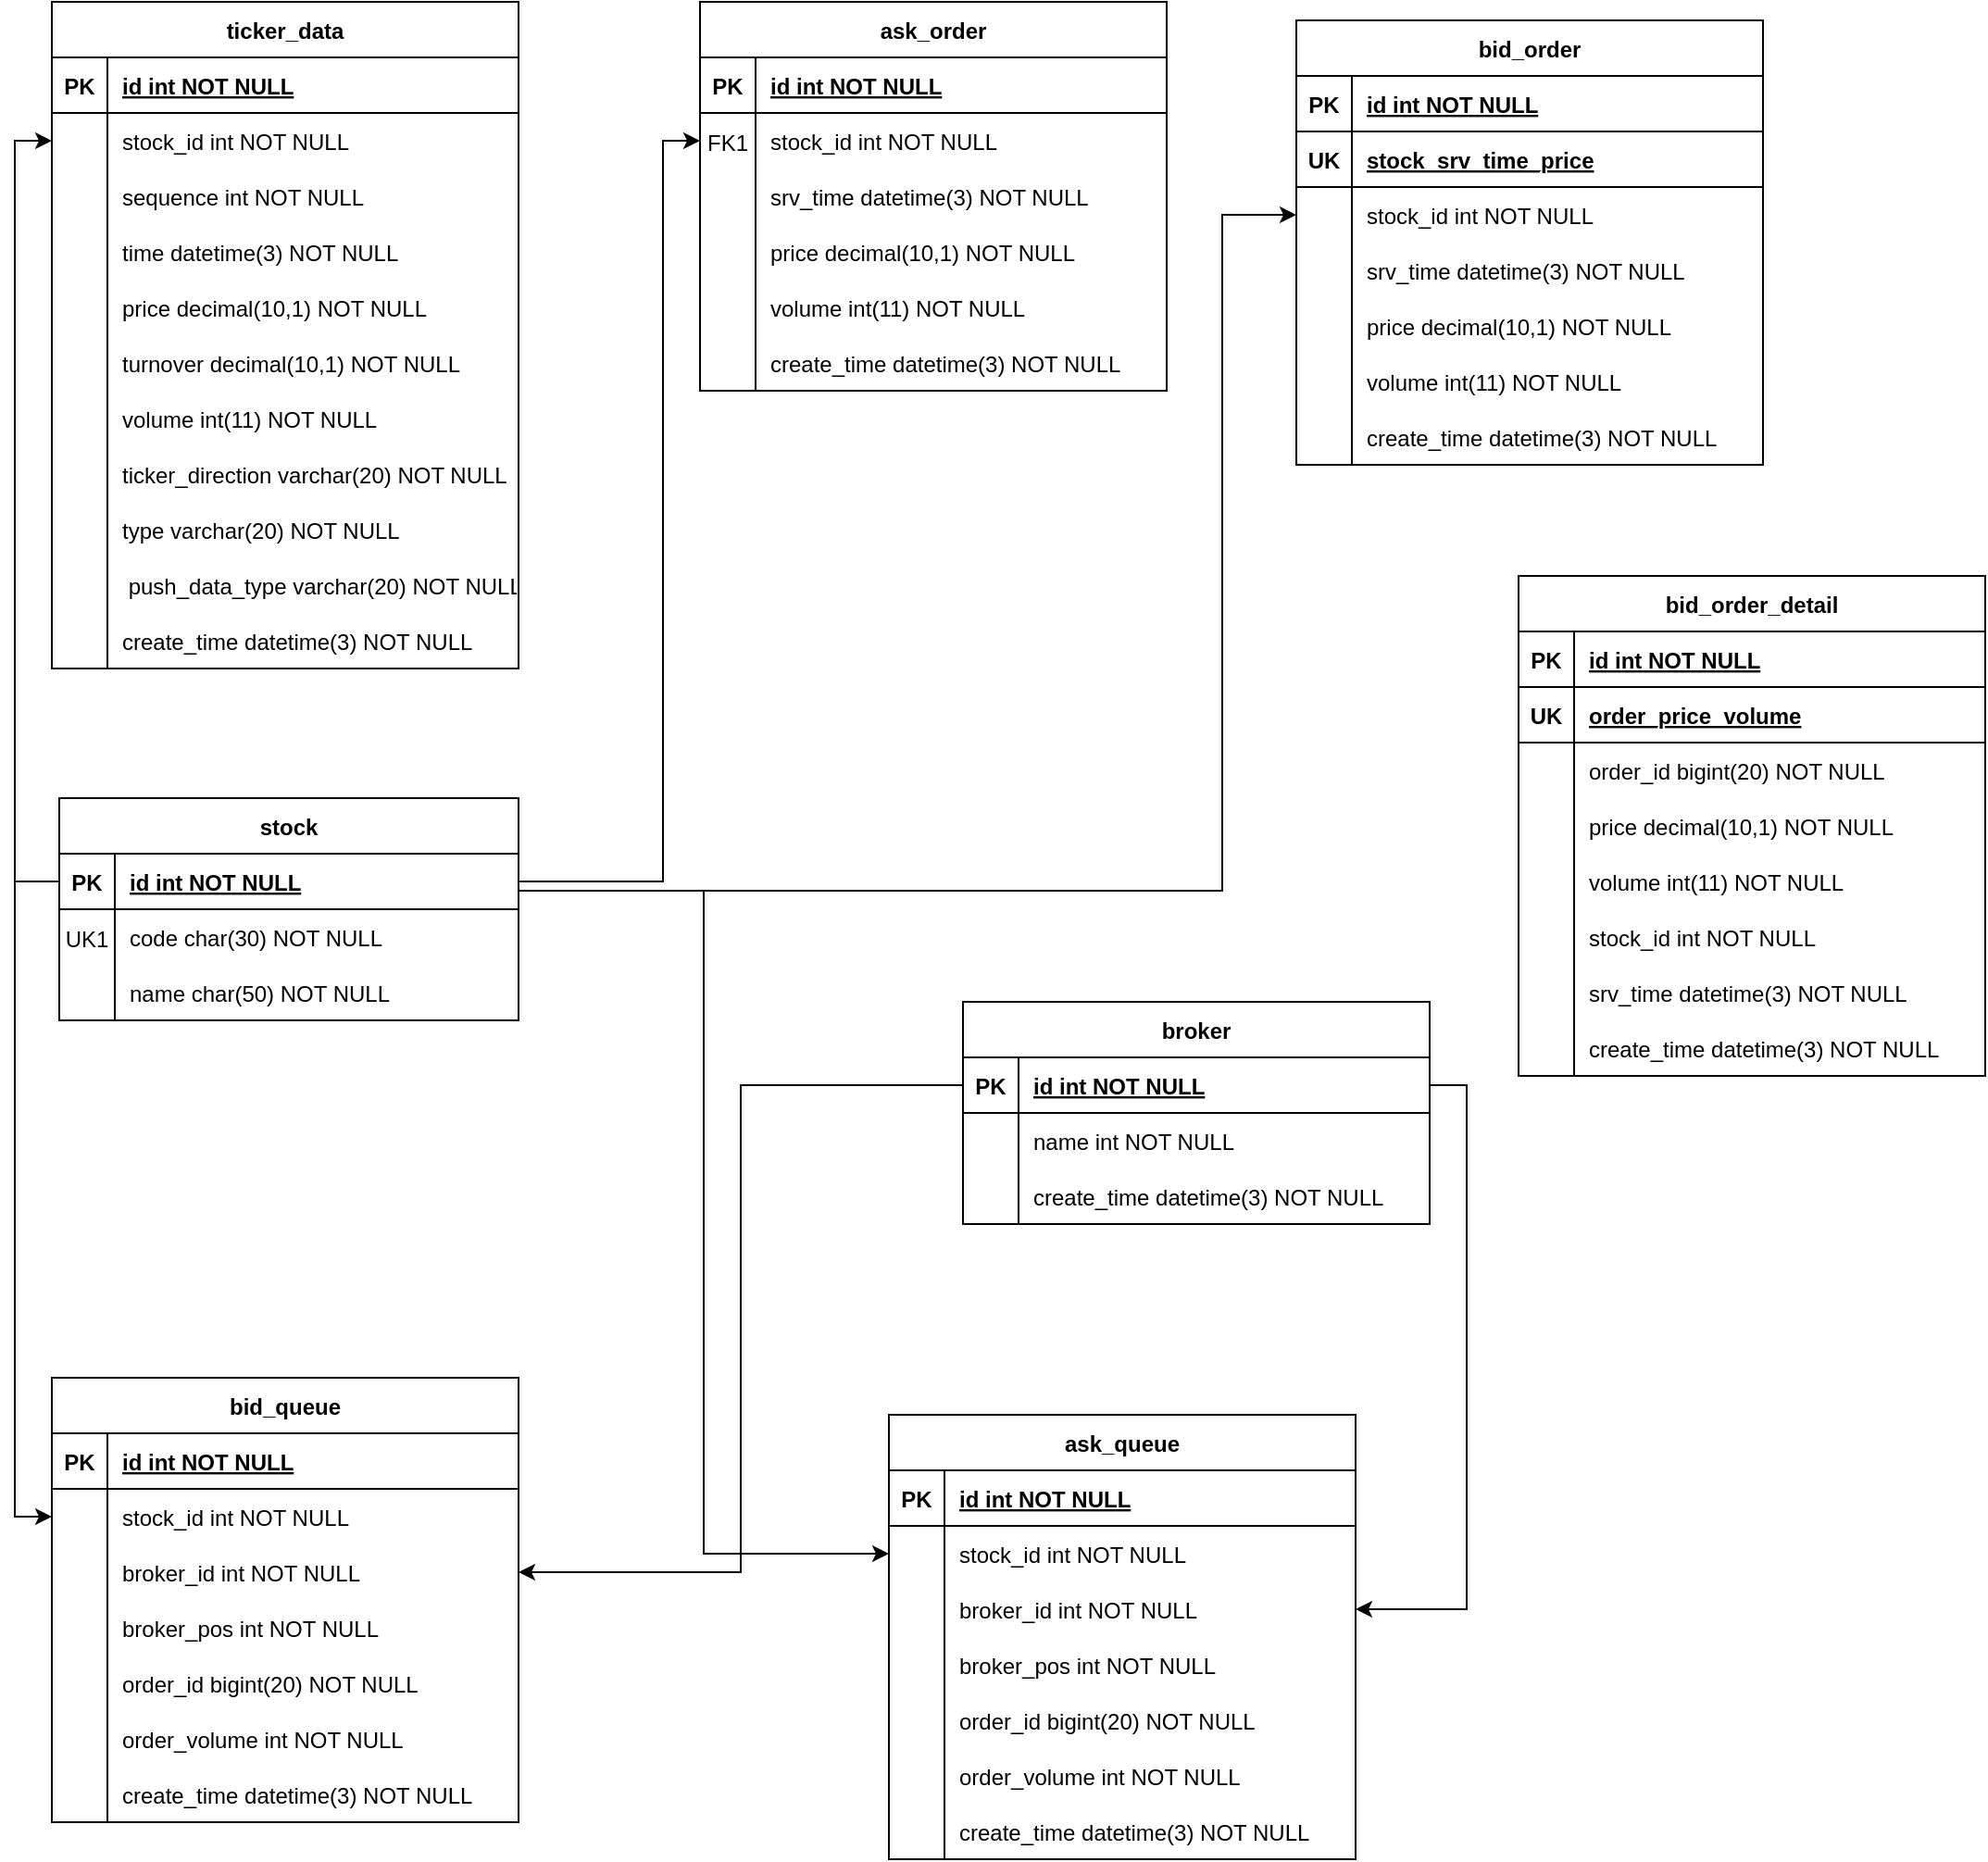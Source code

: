 <mxfile version="20.2.7" type="github">
  <diagram id="R2lEEEUBdFMjLlhIrx00" name="Page-1">
    <mxGraphModel dx="1113" dy="564" grid="1" gridSize="10" guides="1" tooltips="1" connect="1" arrows="1" fold="1" page="1" pageScale="1" pageWidth="1200" pageHeight="1920" math="0" shadow="0" extFonts="Permanent Marker^https://fonts.googleapis.com/css?family=Permanent+Marker">
      <root>
        <mxCell id="0" />
        <mxCell id="1" parent="0" />
        <mxCell id="vPbFiJ_FMfd-app0Vi9e-17" value="ask_order" style="shape=table;startSize=30;container=1;collapsible=1;childLayout=tableLayout;fixedRows=1;rowLines=0;fontStyle=1;align=center;resizeLast=1;" parent="1" vertex="1">
          <mxGeometry x="498" y="30" width="252" height="210" as="geometry" />
        </mxCell>
        <mxCell id="vPbFiJ_FMfd-app0Vi9e-18" value="" style="shape=partialRectangle;collapsible=0;dropTarget=0;pointerEvents=0;fillColor=none;points=[[0,0.5],[1,0.5]];portConstraint=eastwest;top=0;left=0;right=0;bottom=1;" parent="vPbFiJ_FMfd-app0Vi9e-17" vertex="1">
          <mxGeometry y="30" width="252" height="30" as="geometry" />
        </mxCell>
        <mxCell id="vPbFiJ_FMfd-app0Vi9e-19" value="PK" style="shape=partialRectangle;overflow=hidden;connectable=0;fillColor=none;top=0;left=0;bottom=0;right=0;fontStyle=1;" parent="vPbFiJ_FMfd-app0Vi9e-18" vertex="1">
          <mxGeometry width="30" height="30" as="geometry">
            <mxRectangle width="30" height="30" as="alternateBounds" />
          </mxGeometry>
        </mxCell>
        <mxCell id="vPbFiJ_FMfd-app0Vi9e-20" value="id int NOT NULL " style="shape=partialRectangle;overflow=hidden;connectable=0;fillColor=none;top=0;left=0;bottom=0;right=0;align=left;spacingLeft=6;fontStyle=5;" parent="vPbFiJ_FMfd-app0Vi9e-18" vertex="1">
          <mxGeometry x="30" width="222" height="30" as="geometry">
            <mxRectangle width="222" height="30" as="alternateBounds" />
          </mxGeometry>
        </mxCell>
        <mxCell id="vPbFiJ_FMfd-app0Vi9e-21" value="" style="shape=partialRectangle;collapsible=0;dropTarget=0;pointerEvents=0;fillColor=none;points=[[0,0.5],[1,0.5]];portConstraint=eastwest;top=0;left=0;right=0;bottom=0;" parent="vPbFiJ_FMfd-app0Vi9e-17" vertex="1">
          <mxGeometry y="60" width="252" height="30" as="geometry" />
        </mxCell>
        <mxCell id="vPbFiJ_FMfd-app0Vi9e-22" value="" style="shape=partialRectangle;overflow=hidden;connectable=0;fillColor=none;top=0;left=0;bottom=0;right=0;" parent="vPbFiJ_FMfd-app0Vi9e-21" vertex="1">
          <mxGeometry width="30" height="30" as="geometry">
            <mxRectangle width="30" height="30" as="alternateBounds" />
          </mxGeometry>
        </mxCell>
        <mxCell id="vPbFiJ_FMfd-app0Vi9e-23" value="stock_id int NOT NULL" style="shape=partialRectangle;overflow=hidden;connectable=0;fillColor=none;top=0;left=0;bottom=0;right=0;align=left;spacingLeft=6;" parent="vPbFiJ_FMfd-app0Vi9e-21" vertex="1">
          <mxGeometry x="30" width="222" height="30" as="geometry">
            <mxRectangle width="222" height="30" as="alternateBounds" />
          </mxGeometry>
        </mxCell>
        <mxCell id="vPbFiJ_FMfd-app0Vi9e-76" value="" style="shape=partialRectangle;collapsible=0;dropTarget=0;pointerEvents=0;fillColor=none;points=[[0,0.5],[1,0.5]];portConstraint=eastwest;top=0;left=0;right=0;bottom=0;" parent="vPbFiJ_FMfd-app0Vi9e-17" vertex="1">
          <mxGeometry y="90" width="252" height="30" as="geometry" />
        </mxCell>
        <mxCell id="vPbFiJ_FMfd-app0Vi9e-77" value="" style="shape=partialRectangle;overflow=hidden;connectable=0;fillColor=none;top=0;left=0;bottom=0;right=0;" parent="vPbFiJ_FMfd-app0Vi9e-76" vertex="1">
          <mxGeometry width="30" height="30" as="geometry">
            <mxRectangle width="30" height="30" as="alternateBounds" />
          </mxGeometry>
        </mxCell>
        <mxCell id="vPbFiJ_FMfd-app0Vi9e-78" value="srv_time datetime(3) NOT NULL" style="shape=partialRectangle;overflow=hidden;connectable=0;fillColor=none;top=0;left=0;bottom=0;right=0;align=left;spacingLeft=6;" parent="vPbFiJ_FMfd-app0Vi9e-76" vertex="1">
          <mxGeometry x="30" width="222" height="30" as="geometry">
            <mxRectangle width="222" height="30" as="alternateBounds" />
          </mxGeometry>
        </mxCell>
        <mxCell id="vPbFiJ_FMfd-app0Vi9e-79" value="" style="shape=partialRectangle;collapsible=0;dropTarget=0;pointerEvents=0;fillColor=none;points=[[0,0.5],[1,0.5]];portConstraint=eastwest;top=0;left=0;right=0;bottom=0;" parent="vPbFiJ_FMfd-app0Vi9e-17" vertex="1">
          <mxGeometry y="120" width="252" height="30" as="geometry" />
        </mxCell>
        <mxCell id="vPbFiJ_FMfd-app0Vi9e-80" value="" style="shape=partialRectangle;overflow=hidden;connectable=0;fillColor=none;top=0;left=0;bottom=0;right=0;" parent="vPbFiJ_FMfd-app0Vi9e-79" vertex="1">
          <mxGeometry width="30" height="30" as="geometry">
            <mxRectangle width="30" height="30" as="alternateBounds" />
          </mxGeometry>
        </mxCell>
        <mxCell id="vPbFiJ_FMfd-app0Vi9e-81" value="price decimal(10,1) NOT NULL" style="shape=partialRectangle;overflow=hidden;connectable=0;fillColor=none;top=0;left=0;bottom=0;right=0;align=left;spacingLeft=6;" parent="vPbFiJ_FMfd-app0Vi9e-79" vertex="1">
          <mxGeometry x="30" width="222" height="30" as="geometry">
            <mxRectangle width="222" height="30" as="alternateBounds" />
          </mxGeometry>
        </mxCell>
        <mxCell id="vPbFiJ_FMfd-app0Vi9e-82" value="" style="shape=partialRectangle;collapsible=0;dropTarget=0;pointerEvents=0;fillColor=none;points=[[0,0.5],[1,0.5]];portConstraint=eastwest;top=0;left=0;right=0;bottom=0;" parent="vPbFiJ_FMfd-app0Vi9e-17" vertex="1">
          <mxGeometry y="150" width="252" height="30" as="geometry" />
        </mxCell>
        <mxCell id="vPbFiJ_FMfd-app0Vi9e-83" value="" style="shape=partialRectangle;overflow=hidden;connectable=0;fillColor=none;top=0;left=0;bottom=0;right=0;" parent="vPbFiJ_FMfd-app0Vi9e-82" vertex="1">
          <mxGeometry width="30" height="30" as="geometry">
            <mxRectangle width="30" height="30" as="alternateBounds" />
          </mxGeometry>
        </mxCell>
        <mxCell id="vPbFiJ_FMfd-app0Vi9e-84" value="volume int(11) NOT NULL" style="shape=partialRectangle;overflow=hidden;connectable=0;fillColor=none;top=0;left=0;bottom=0;right=0;align=left;spacingLeft=6;" parent="vPbFiJ_FMfd-app0Vi9e-82" vertex="1">
          <mxGeometry x="30" width="222" height="30" as="geometry">
            <mxRectangle width="222" height="30" as="alternateBounds" />
          </mxGeometry>
        </mxCell>
        <mxCell id="vPbFiJ_FMfd-app0Vi9e-85" value="" style="shape=partialRectangle;collapsible=0;dropTarget=0;pointerEvents=0;fillColor=none;points=[[0,0.5],[1,0.5]];portConstraint=eastwest;top=0;left=0;right=0;bottom=0;" parent="vPbFiJ_FMfd-app0Vi9e-17" vertex="1">
          <mxGeometry y="180" width="252" height="30" as="geometry" />
        </mxCell>
        <mxCell id="vPbFiJ_FMfd-app0Vi9e-86" value="" style="shape=partialRectangle;overflow=hidden;connectable=0;fillColor=none;top=0;left=0;bottom=0;right=0;" parent="vPbFiJ_FMfd-app0Vi9e-85" vertex="1">
          <mxGeometry width="30" height="30" as="geometry">
            <mxRectangle width="30" height="30" as="alternateBounds" />
          </mxGeometry>
        </mxCell>
        <mxCell id="vPbFiJ_FMfd-app0Vi9e-87" value="create_time datetime(3) NOT NULL " style="shape=partialRectangle;overflow=hidden;connectable=0;fillColor=none;top=0;left=0;bottom=0;right=0;align=left;spacingLeft=6;" parent="vPbFiJ_FMfd-app0Vi9e-85" vertex="1">
          <mxGeometry x="30" width="222" height="30" as="geometry">
            <mxRectangle width="222" height="30" as="alternateBounds" />
          </mxGeometry>
        </mxCell>
        <mxCell id="vPbFiJ_FMfd-app0Vi9e-32" value="stock" style="shape=table;startSize=30;container=1;collapsible=1;childLayout=tableLayout;fixedRows=1;rowLines=0;fontStyle=1;align=center;resizeLast=1;" parent="1" vertex="1">
          <mxGeometry x="152" y="460" width="248" height="120" as="geometry" />
        </mxCell>
        <mxCell id="vPbFiJ_FMfd-app0Vi9e-33" value="" style="shape=partialRectangle;collapsible=0;dropTarget=0;pointerEvents=0;fillColor=none;points=[[0,0.5],[1,0.5]];portConstraint=eastwest;top=0;left=0;right=0;bottom=1;" parent="vPbFiJ_FMfd-app0Vi9e-32" vertex="1">
          <mxGeometry y="30" width="248" height="30" as="geometry" />
        </mxCell>
        <mxCell id="vPbFiJ_FMfd-app0Vi9e-34" value="PK" style="shape=partialRectangle;overflow=hidden;connectable=0;fillColor=none;top=0;left=0;bottom=0;right=0;fontStyle=1;" parent="vPbFiJ_FMfd-app0Vi9e-33" vertex="1">
          <mxGeometry width="30" height="30" as="geometry">
            <mxRectangle width="30" height="30" as="alternateBounds" />
          </mxGeometry>
        </mxCell>
        <mxCell id="vPbFiJ_FMfd-app0Vi9e-35" value="id int NOT NULL " style="shape=partialRectangle;overflow=hidden;connectable=0;fillColor=none;top=0;left=0;bottom=0;right=0;align=left;spacingLeft=6;fontStyle=5;" parent="vPbFiJ_FMfd-app0Vi9e-33" vertex="1">
          <mxGeometry x="30" width="218" height="30" as="geometry">
            <mxRectangle width="218" height="30" as="alternateBounds" />
          </mxGeometry>
        </mxCell>
        <mxCell id="vPbFiJ_FMfd-app0Vi9e-36" value="" style="shape=partialRectangle;collapsible=0;dropTarget=0;pointerEvents=0;fillColor=none;points=[[0,0.5],[1,0.5]];portConstraint=eastwest;top=0;left=0;right=0;bottom=0;" parent="vPbFiJ_FMfd-app0Vi9e-32" vertex="1">
          <mxGeometry y="60" width="248" height="30" as="geometry" />
        </mxCell>
        <mxCell id="vPbFiJ_FMfd-app0Vi9e-37" value="" style="shape=partialRectangle;overflow=hidden;connectable=0;fillColor=none;top=0;left=0;bottom=0;right=0;" parent="vPbFiJ_FMfd-app0Vi9e-36" vertex="1">
          <mxGeometry width="30" height="30" as="geometry">
            <mxRectangle width="30" height="30" as="alternateBounds" />
          </mxGeometry>
        </mxCell>
        <mxCell id="vPbFiJ_FMfd-app0Vi9e-38" value="code char(30) NOT NULL" style="shape=partialRectangle;overflow=hidden;connectable=0;fillColor=none;top=0;left=0;bottom=0;right=0;align=left;spacingLeft=6;" parent="vPbFiJ_FMfd-app0Vi9e-36" vertex="1">
          <mxGeometry x="30" width="218" height="30" as="geometry">
            <mxRectangle width="218" height="30" as="alternateBounds" />
          </mxGeometry>
        </mxCell>
        <mxCell id="vPbFiJ_FMfd-app0Vi9e-126" value="" style="shape=partialRectangle;collapsible=0;dropTarget=0;pointerEvents=0;fillColor=none;points=[[0,0.5],[1,0.5]];portConstraint=eastwest;top=0;left=0;right=0;bottom=0;" parent="vPbFiJ_FMfd-app0Vi9e-32" vertex="1">
          <mxGeometry y="90" width="248" height="30" as="geometry" />
        </mxCell>
        <mxCell id="vPbFiJ_FMfd-app0Vi9e-127" value="" style="shape=partialRectangle;overflow=hidden;connectable=0;fillColor=none;top=0;left=0;bottom=0;right=0;" parent="vPbFiJ_FMfd-app0Vi9e-126" vertex="1">
          <mxGeometry width="30" height="30" as="geometry">
            <mxRectangle width="30" height="30" as="alternateBounds" />
          </mxGeometry>
        </mxCell>
        <mxCell id="vPbFiJ_FMfd-app0Vi9e-128" value="name char(50) NOT NULL" style="shape=partialRectangle;overflow=hidden;connectable=0;fillColor=none;top=0;left=0;bottom=0;right=0;align=left;spacingLeft=6;" parent="vPbFiJ_FMfd-app0Vi9e-126" vertex="1">
          <mxGeometry x="30" width="218" height="30" as="geometry">
            <mxRectangle width="218" height="30" as="alternateBounds" />
          </mxGeometry>
        </mxCell>
        <mxCell id="vPbFiJ_FMfd-app0Vi9e-39" value="UK1" style="shape=partialRectangle;overflow=hidden;connectable=0;fillColor=none;top=0;left=0;bottom=0;right=0;" parent="1" vertex="1">
          <mxGeometry x="152" y="520.5" width="30" height="30" as="geometry" />
        </mxCell>
        <mxCell id="vPbFiJ_FMfd-app0Vi9e-44" value="FK1" style="shape=partialRectangle;overflow=hidden;connectable=0;fillColor=none;top=0;left=0;bottom=0;right=0;" parent="1" vertex="1">
          <mxGeometry x="498" y="90.5" width="30" height="30" as="geometry">
            <mxRectangle width="30" height="30" as="alternateBounds" />
          </mxGeometry>
        </mxCell>
        <mxCell id="vPbFiJ_FMfd-app0Vi9e-91" value="bid_order" style="shape=table;startSize=30;container=1;collapsible=1;childLayout=tableLayout;fixedRows=1;rowLines=0;fontStyle=1;align=center;resizeLast=1;" parent="1" vertex="1">
          <mxGeometry x="820" y="40" width="252" height="240" as="geometry" />
        </mxCell>
        <mxCell id="vPbFiJ_FMfd-app0Vi9e-92" value="" style="shape=partialRectangle;collapsible=0;dropTarget=0;pointerEvents=0;fillColor=none;points=[[0,0.5],[1,0.5]];portConstraint=eastwest;top=0;left=0;right=0;bottom=1;" parent="vPbFiJ_FMfd-app0Vi9e-91" vertex="1">
          <mxGeometry y="30" width="252" height="30" as="geometry" />
        </mxCell>
        <mxCell id="vPbFiJ_FMfd-app0Vi9e-93" value="PK" style="shape=partialRectangle;overflow=hidden;connectable=0;fillColor=none;top=0;left=0;bottom=0;right=0;fontStyle=1;" parent="vPbFiJ_FMfd-app0Vi9e-92" vertex="1">
          <mxGeometry width="30" height="30" as="geometry">
            <mxRectangle width="30" height="30" as="alternateBounds" />
          </mxGeometry>
        </mxCell>
        <mxCell id="vPbFiJ_FMfd-app0Vi9e-94" value="id int NOT NULL " style="shape=partialRectangle;overflow=hidden;connectable=0;fillColor=none;top=0;left=0;bottom=0;right=0;align=left;spacingLeft=6;fontStyle=5;" parent="vPbFiJ_FMfd-app0Vi9e-92" vertex="1">
          <mxGeometry x="30" width="222" height="30" as="geometry">
            <mxRectangle width="222" height="30" as="alternateBounds" />
          </mxGeometry>
        </mxCell>
        <mxCell id="vPbFiJ_FMfd-app0Vi9e-283" value="" style="shape=partialRectangle;collapsible=0;dropTarget=0;pointerEvents=0;fillColor=none;points=[[0,0.5],[1,0.5]];portConstraint=eastwest;top=0;left=0;right=0;bottom=1;" parent="vPbFiJ_FMfd-app0Vi9e-91" vertex="1">
          <mxGeometry y="60" width="252" height="30" as="geometry" />
        </mxCell>
        <mxCell id="vPbFiJ_FMfd-app0Vi9e-284" value="" style="shape=partialRectangle;overflow=hidden;connectable=0;fillColor=none;top=0;left=0;bottom=0;right=0;fontStyle=1;" parent="vPbFiJ_FMfd-app0Vi9e-283" vertex="1">
          <mxGeometry width="30" height="30" as="geometry">
            <mxRectangle width="30" height="30" as="alternateBounds" />
          </mxGeometry>
        </mxCell>
        <mxCell id="vPbFiJ_FMfd-app0Vi9e-285" value="stock_srv_time_price" style="shape=partialRectangle;overflow=hidden;connectable=0;fillColor=none;top=0;left=0;bottom=0;right=0;align=left;spacingLeft=6;fontStyle=5;" parent="vPbFiJ_FMfd-app0Vi9e-283" vertex="1">
          <mxGeometry x="30" width="222" height="30" as="geometry">
            <mxRectangle width="222" height="30" as="alternateBounds" />
          </mxGeometry>
        </mxCell>
        <mxCell id="vPbFiJ_FMfd-app0Vi9e-95" value="" style="shape=partialRectangle;collapsible=0;dropTarget=0;pointerEvents=0;fillColor=none;points=[[0,0.5],[1,0.5]];portConstraint=eastwest;top=0;left=0;right=0;bottom=0;" parent="vPbFiJ_FMfd-app0Vi9e-91" vertex="1">
          <mxGeometry y="90" width="252" height="30" as="geometry" />
        </mxCell>
        <mxCell id="vPbFiJ_FMfd-app0Vi9e-96" value="" style="shape=partialRectangle;overflow=hidden;connectable=0;fillColor=none;top=0;left=0;bottom=0;right=0;" parent="vPbFiJ_FMfd-app0Vi9e-95" vertex="1">
          <mxGeometry width="30" height="30" as="geometry">
            <mxRectangle width="30" height="30" as="alternateBounds" />
          </mxGeometry>
        </mxCell>
        <mxCell id="vPbFiJ_FMfd-app0Vi9e-97" value="stock_id int NOT NULL" style="shape=partialRectangle;overflow=hidden;connectable=0;fillColor=none;top=0;left=0;bottom=0;right=0;align=left;spacingLeft=6;" parent="vPbFiJ_FMfd-app0Vi9e-95" vertex="1">
          <mxGeometry x="30" width="222" height="30" as="geometry">
            <mxRectangle width="222" height="30" as="alternateBounds" />
          </mxGeometry>
        </mxCell>
        <mxCell id="vPbFiJ_FMfd-app0Vi9e-98" value="" style="shape=partialRectangle;collapsible=0;dropTarget=0;pointerEvents=0;fillColor=none;points=[[0,0.5],[1,0.5]];portConstraint=eastwest;top=0;left=0;right=0;bottom=0;" parent="vPbFiJ_FMfd-app0Vi9e-91" vertex="1">
          <mxGeometry y="120" width="252" height="30" as="geometry" />
        </mxCell>
        <mxCell id="vPbFiJ_FMfd-app0Vi9e-99" value="" style="shape=partialRectangle;overflow=hidden;connectable=0;fillColor=none;top=0;left=0;bottom=0;right=0;" parent="vPbFiJ_FMfd-app0Vi9e-98" vertex="1">
          <mxGeometry width="30" height="30" as="geometry">
            <mxRectangle width="30" height="30" as="alternateBounds" />
          </mxGeometry>
        </mxCell>
        <mxCell id="vPbFiJ_FMfd-app0Vi9e-100" value="srv_time datetime(3) NOT NULL" style="shape=partialRectangle;overflow=hidden;connectable=0;fillColor=none;top=0;left=0;bottom=0;right=0;align=left;spacingLeft=6;" parent="vPbFiJ_FMfd-app0Vi9e-98" vertex="1">
          <mxGeometry x="30" width="222" height="30" as="geometry">
            <mxRectangle width="222" height="30" as="alternateBounds" />
          </mxGeometry>
        </mxCell>
        <mxCell id="vPbFiJ_FMfd-app0Vi9e-101" value="" style="shape=partialRectangle;collapsible=0;dropTarget=0;pointerEvents=0;fillColor=none;points=[[0,0.5],[1,0.5]];portConstraint=eastwest;top=0;left=0;right=0;bottom=0;" parent="vPbFiJ_FMfd-app0Vi9e-91" vertex="1">
          <mxGeometry y="150" width="252" height="30" as="geometry" />
        </mxCell>
        <mxCell id="vPbFiJ_FMfd-app0Vi9e-102" value="" style="shape=partialRectangle;overflow=hidden;connectable=0;fillColor=none;top=0;left=0;bottom=0;right=0;" parent="vPbFiJ_FMfd-app0Vi9e-101" vertex="1">
          <mxGeometry width="30" height="30" as="geometry">
            <mxRectangle width="30" height="30" as="alternateBounds" />
          </mxGeometry>
        </mxCell>
        <mxCell id="vPbFiJ_FMfd-app0Vi9e-103" value="price decimal(10,1) NOT NULL" style="shape=partialRectangle;overflow=hidden;connectable=0;fillColor=none;top=0;left=0;bottom=0;right=0;align=left;spacingLeft=6;" parent="vPbFiJ_FMfd-app0Vi9e-101" vertex="1">
          <mxGeometry x="30" width="222" height="30" as="geometry">
            <mxRectangle width="222" height="30" as="alternateBounds" />
          </mxGeometry>
        </mxCell>
        <mxCell id="vPbFiJ_FMfd-app0Vi9e-104" value="" style="shape=partialRectangle;collapsible=0;dropTarget=0;pointerEvents=0;fillColor=none;points=[[0,0.5],[1,0.5]];portConstraint=eastwest;top=0;left=0;right=0;bottom=0;" parent="vPbFiJ_FMfd-app0Vi9e-91" vertex="1">
          <mxGeometry y="180" width="252" height="30" as="geometry" />
        </mxCell>
        <mxCell id="vPbFiJ_FMfd-app0Vi9e-105" value="" style="shape=partialRectangle;overflow=hidden;connectable=0;fillColor=none;top=0;left=0;bottom=0;right=0;" parent="vPbFiJ_FMfd-app0Vi9e-104" vertex="1">
          <mxGeometry width="30" height="30" as="geometry">
            <mxRectangle width="30" height="30" as="alternateBounds" />
          </mxGeometry>
        </mxCell>
        <mxCell id="vPbFiJ_FMfd-app0Vi9e-106" value="volume int(11) NOT NULL" style="shape=partialRectangle;overflow=hidden;connectable=0;fillColor=none;top=0;left=0;bottom=0;right=0;align=left;spacingLeft=6;" parent="vPbFiJ_FMfd-app0Vi9e-104" vertex="1">
          <mxGeometry x="30" width="222" height="30" as="geometry">
            <mxRectangle width="222" height="30" as="alternateBounds" />
          </mxGeometry>
        </mxCell>
        <mxCell id="vPbFiJ_FMfd-app0Vi9e-107" value="" style="shape=partialRectangle;collapsible=0;dropTarget=0;pointerEvents=0;fillColor=none;points=[[0,0.5],[1,0.5]];portConstraint=eastwest;top=0;left=0;right=0;bottom=0;" parent="vPbFiJ_FMfd-app0Vi9e-91" vertex="1">
          <mxGeometry y="210" width="252" height="30" as="geometry" />
        </mxCell>
        <mxCell id="vPbFiJ_FMfd-app0Vi9e-108" value="" style="shape=partialRectangle;overflow=hidden;connectable=0;fillColor=none;top=0;left=0;bottom=0;right=0;" parent="vPbFiJ_FMfd-app0Vi9e-107" vertex="1">
          <mxGeometry width="30" height="30" as="geometry">
            <mxRectangle width="30" height="30" as="alternateBounds" />
          </mxGeometry>
        </mxCell>
        <mxCell id="vPbFiJ_FMfd-app0Vi9e-109" value="create_time datetime(3) NOT NULL " style="shape=partialRectangle;overflow=hidden;connectable=0;fillColor=none;top=0;left=0;bottom=0;right=0;align=left;spacingLeft=6;" parent="vPbFiJ_FMfd-app0Vi9e-107" vertex="1">
          <mxGeometry x="30" width="222" height="30" as="geometry">
            <mxRectangle width="222" height="30" as="alternateBounds" />
          </mxGeometry>
        </mxCell>
        <mxCell id="vPbFiJ_FMfd-app0Vi9e-129" value="ticker_data" style="shape=table;startSize=30;container=1;collapsible=1;childLayout=tableLayout;fixedRows=1;rowLines=0;fontStyle=1;align=center;resizeLast=1;" parent="1" vertex="1">
          <mxGeometry x="148" y="30" width="252" height="360" as="geometry" />
        </mxCell>
        <mxCell id="vPbFiJ_FMfd-app0Vi9e-130" value="" style="shape=partialRectangle;collapsible=0;dropTarget=0;pointerEvents=0;fillColor=none;points=[[0,0.5],[1,0.5]];portConstraint=eastwest;top=0;left=0;right=0;bottom=1;" parent="vPbFiJ_FMfd-app0Vi9e-129" vertex="1">
          <mxGeometry y="30" width="252" height="30" as="geometry" />
        </mxCell>
        <mxCell id="vPbFiJ_FMfd-app0Vi9e-131" value="PK" style="shape=partialRectangle;overflow=hidden;connectable=0;fillColor=none;top=0;left=0;bottom=0;right=0;fontStyle=1;" parent="vPbFiJ_FMfd-app0Vi9e-130" vertex="1">
          <mxGeometry width="30" height="30" as="geometry">
            <mxRectangle width="30" height="30" as="alternateBounds" />
          </mxGeometry>
        </mxCell>
        <mxCell id="vPbFiJ_FMfd-app0Vi9e-132" value="id int NOT NULL " style="shape=partialRectangle;overflow=hidden;connectable=0;fillColor=none;top=0;left=0;bottom=0;right=0;align=left;spacingLeft=6;fontStyle=5;" parent="vPbFiJ_FMfd-app0Vi9e-130" vertex="1">
          <mxGeometry x="30" width="222" height="30" as="geometry">
            <mxRectangle width="222" height="30" as="alternateBounds" />
          </mxGeometry>
        </mxCell>
        <mxCell id="vPbFiJ_FMfd-app0Vi9e-133" value="" style="shape=partialRectangle;collapsible=0;dropTarget=0;pointerEvents=0;fillColor=none;points=[[0,0.5],[1,0.5]];portConstraint=eastwest;top=0;left=0;right=0;bottom=0;" parent="vPbFiJ_FMfd-app0Vi9e-129" vertex="1">
          <mxGeometry y="60" width="252" height="30" as="geometry" />
        </mxCell>
        <mxCell id="vPbFiJ_FMfd-app0Vi9e-134" value="" style="shape=partialRectangle;overflow=hidden;connectable=0;fillColor=none;top=0;left=0;bottom=0;right=0;" parent="vPbFiJ_FMfd-app0Vi9e-133" vertex="1">
          <mxGeometry width="30" height="30" as="geometry">
            <mxRectangle width="30" height="30" as="alternateBounds" />
          </mxGeometry>
        </mxCell>
        <mxCell id="vPbFiJ_FMfd-app0Vi9e-135" value="stock_id int NOT NULL" style="shape=partialRectangle;overflow=hidden;connectable=0;fillColor=none;top=0;left=0;bottom=0;right=0;align=left;spacingLeft=6;" parent="vPbFiJ_FMfd-app0Vi9e-133" vertex="1">
          <mxGeometry x="30" width="222" height="30" as="geometry">
            <mxRectangle width="222" height="30" as="alternateBounds" />
          </mxGeometry>
        </mxCell>
        <mxCell id="vPbFiJ_FMfd-app0Vi9e-136" value="" style="shape=partialRectangle;collapsible=0;dropTarget=0;pointerEvents=0;fillColor=none;points=[[0,0.5],[1,0.5]];portConstraint=eastwest;top=0;left=0;right=0;bottom=0;" parent="vPbFiJ_FMfd-app0Vi9e-129" vertex="1">
          <mxGeometry y="90" width="252" height="30" as="geometry" />
        </mxCell>
        <mxCell id="vPbFiJ_FMfd-app0Vi9e-137" value="" style="shape=partialRectangle;overflow=hidden;connectable=0;fillColor=none;top=0;left=0;bottom=0;right=0;" parent="vPbFiJ_FMfd-app0Vi9e-136" vertex="1">
          <mxGeometry width="30" height="30" as="geometry">
            <mxRectangle width="30" height="30" as="alternateBounds" />
          </mxGeometry>
        </mxCell>
        <mxCell id="vPbFiJ_FMfd-app0Vi9e-138" value="sequence int NOT NULL" style="shape=partialRectangle;overflow=hidden;connectable=0;fillColor=none;top=0;left=0;bottom=0;right=0;align=left;spacingLeft=6;" parent="vPbFiJ_FMfd-app0Vi9e-136" vertex="1">
          <mxGeometry x="30" width="222" height="30" as="geometry">
            <mxRectangle width="222" height="30" as="alternateBounds" />
          </mxGeometry>
        </mxCell>
        <mxCell id="vPbFiJ_FMfd-app0Vi9e-153" value="" style="shape=partialRectangle;collapsible=0;dropTarget=0;pointerEvents=0;fillColor=none;points=[[0,0.5],[1,0.5]];portConstraint=eastwest;top=0;left=0;right=0;bottom=0;" parent="vPbFiJ_FMfd-app0Vi9e-129" vertex="1">
          <mxGeometry y="120" width="252" height="30" as="geometry" />
        </mxCell>
        <mxCell id="vPbFiJ_FMfd-app0Vi9e-154" value="" style="shape=partialRectangle;overflow=hidden;connectable=0;fillColor=none;top=0;left=0;bottom=0;right=0;" parent="vPbFiJ_FMfd-app0Vi9e-153" vertex="1">
          <mxGeometry width="30" height="30" as="geometry">
            <mxRectangle width="30" height="30" as="alternateBounds" />
          </mxGeometry>
        </mxCell>
        <mxCell id="vPbFiJ_FMfd-app0Vi9e-155" value="time datetime(3) NOT NULL " style="shape=partialRectangle;overflow=hidden;connectable=0;fillColor=none;top=0;left=0;bottom=0;right=0;align=left;spacingLeft=6;" parent="vPbFiJ_FMfd-app0Vi9e-153" vertex="1">
          <mxGeometry x="30" width="222" height="30" as="geometry">
            <mxRectangle width="222" height="30" as="alternateBounds" />
          </mxGeometry>
        </mxCell>
        <mxCell id="vPbFiJ_FMfd-app0Vi9e-139" value="" style="shape=partialRectangle;collapsible=0;dropTarget=0;pointerEvents=0;fillColor=none;points=[[0,0.5],[1,0.5]];portConstraint=eastwest;top=0;left=0;right=0;bottom=0;" parent="vPbFiJ_FMfd-app0Vi9e-129" vertex="1">
          <mxGeometry y="150" width="252" height="30" as="geometry" />
        </mxCell>
        <mxCell id="vPbFiJ_FMfd-app0Vi9e-140" value="" style="shape=partialRectangle;overflow=hidden;connectable=0;fillColor=none;top=0;left=0;bottom=0;right=0;" parent="vPbFiJ_FMfd-app0Vi9e-139" vertex="1">
          <mxGeometry width="30" height="30" as="geometry">
            <mxRectangle width="30" height="30" as="alternateBounds" />
          </mxGeometry>
        </mxCell>
        <mxCell id="vPbFiJ_FMfd-app0Vi9e-141" value="price decimal(10,1) NOT NULL" style="shape=partialRectangle;overflow=hidden;connectable=0;fillColor=none;top=0;left=0;bottom=0;right=0;align=left;spacingLeft=6;" parent="vPbFiJ_FMfd-app0Vi9e-139" vertex="1">
          <mxGeometry x="30" width="222" height="30" as="geometry">
            <mxRectangle width="222" height="30" as="alternateBounds" />
          </mxGeometry>
        </mxCell>
        <mxCell id="vPbFiJ_FMfd-app0Vi9e-156" value="" style="shape=partialRectangle;collapsible=0;dropTarget=0;pointerEvents=0;fillColor=none;points=[[0,0.5],[1,0.5]];portConstraint=eastwest;top=0;left=0;right=0;bottom=0;" parent="vPbFiJ_FMfd-app0Vi9e-129" vertex="1">
          <mxGeometry y="180" width="252" height="30" as="geometry" />
        </mxCell>
        <mxCell id="vPbFiJ_FMfd-app0Vi9e-157" value="" style="shape=partialRectangle;overflow=hidden;connectable=0;fillColor=none;top=0;left=0;bottom=0;right=0;" parent="vPbFiJ_FMfd-app0Vi9e-156" vertex="1">
          <mxGeometry width="30" height="30" as="geometry">
            <mxRectangle width="30" height="30" as="alternateBounds" />
          </mxGeometry>
        </mxCell>
        <mxCell id="vPbFiJ_FMfd-app0Vi9e-158" value="turnover decimal(10,1) NOT NULL" style="shape=partialRectangle;overflow=hidden;connectable=0;fillColor=none;top=0;left=0;bottom=0;right=0;align=left;spacingLeft=6;" parent="vPbFiJ_FMfd-app0Vi9e-156" vertex="1">
          <mxGeometry x="30" width="222" height="30" as="geometry">
            <mxRectangle width="222" height="30" as="alternateBounds" />
          </mxGeometry>
        </mxCell>
        <mxCell id="vPbFiJ_FMfd-app0Vi9e-142" value="" style="shape=partialRectangle;collapsible=0;dropTarget=0;pointerEvents=0;fillColor=none;points=[[0,0.5],[1,0.5]];portConstraint=eastwest;top=0;left=0;right=0;bottom=0;" parent="vPbFiJ_FMfd-app0Vi9e-129" vertex="1">
          <mxGeometry y="210" width="252" height="30" as="geometry" />
        </mxCell>
        <mxCell id="vPbFiJ_FMfd-app0Vi9e-143" value="" style="shape=partialRectangle;overflow=hidden;connectable=0;fillColor=none;top=0;left=0;bottom=0;right=0;" parent="vPbFiJ_FMfd-app0Vi9e-142" vertex="1">
          <mxGeometry width="30" height="30" as="geometry">
            <mxRectangle width="30" height="30" as="alternateBounds" />
          </mxGeometry>
        </mxCell>
        <mxCell id="vPbFiJ_FMfd-app0Vi9e-144" value="volume int(11) NOT NULL" style="shape=partialRectangle;overflow=hidden;connectable=0;fillColor=none;top=0;left=0;bottom=0;right=0;align=left;spacingLeft=6;" parent="vPbFiJ_FMfd-app0Vi9e-142" vertex="1">
          <mxGeometry x="30" width="222" height="30" as="geometry">
            <mxRectangle width="222" height="30" as="alternateBounds" />
          </mxGeometry>
        </mxCell>
        <mxCell id="vPbFiJ_FMfd-app0Vi9e-159" value="" style="shape=partialRectangle;collapsible=0;dropTarget=0;pointerEvents=0;fillColor=none;points=[[0,0.5],[1,0.5]];portConstraint=eastwest;top=0;left=0;right=0;bottom=0;" parent="vPbFiJ_FMfd-app0Vi9e-129" vertex="1">
          <mxGeometry y="240" width="252" height="30" as="geometry" />
        </mxCell>
        <mxCell id="vPbFiJ_FMfd-app0Vi9e-160" value="" style="shape=partialRectangle;overflow=hidden;connectable=0;fillColor=none;top=0;left=0;bottom=0;right=0;" parent="vPbFiJ_FMfd-app0Vi9e-159" vertex="1">
          <mxGeometry width="30" height="30" as="geometry">
            <mxRectangle width="30" height="30" as="alternateBounds" />
          </mxGeometry>
        </mxCell>
        <mxCell id="vPbFiJ_FMfd-app0Vi9e-161" value="ticker_direction varchar(20) NOT NULL" style="shape=partialRectangle;overflow=hidden;connectable=0;fillColor=none;top=0;left=0;bottom=0;right=0;align=left;spacingLeft=6;" parent="vPbFiJ_FMfd-app0Vi9e-159" vertex="1">
          <mxGeometry x="30" width="222" height="30" as="geometry">
            <mxRectangle width="222" height="30" as="alternateBounds" />
          </mxGeometry>
        </mxCell>
        <mxCell id="vPbFiJ_FMfd-app0Vi9e-162" value="" style="shape=partialRectangle;collapsible=0;dropTarget=0;pointerEvents=0;fillColor=none;points=[[0,0.5],[1,0.5]];portConstraint=eastwest;top=0;left=0;right=0;bottom=0;" parent="vPbFiJ_FMfd-app0Vi9e-129" vertex="1">
          <mxGeometry y="270" width="252" height="30" as="geometry" />
        </mxCell>
        <mxCell id="vPbFiJ_FMfd-app0Vi9e-163" value="" style="shape=partialRectangle;overflow=hidden;connectable=0;fillColor=none;top=0;left=0;bottom=0;right=0;" parent="vPbFiJ_FMfd-app0Vi9e-162" vertex="1">
          <mxGeometry width="30" height="30" as="geometry">
            <mxRectangle width="30" height="30" as="alternateBounds" />
          </mxGeometry>
        </mxCell>
        <mxCell id="vPbFiJ_FMfd-app0Vi9e-164" value="type varchar(20) NOT NULL" style="shape=partialRectangle;overflow=hidden;connectable=0;fillColor=none;top=0;left=0;bottom=0;right=0;align=left;spacingLeft=6;" parent="vPbFiJ_FMfd-app0Vi9e-162" vertex="1">
          <mxGeometry x="30" width="222" height="30" as="geometry">
            <mxRectangle width="222" height="30" as="alternateBounds" />
          </mxGeometry>
        </mxCell>
        <mxCell id="vPbFiJ_FMfd-app0Vi9e-165" value="" style="shape=partialRectangle;collapsible=0;dropTarget=0;pointerEvents=0;fillColor=none;points=[[0,0.5],[1,0.5]];portConstraint=eastwest;top=0;left=0;right=0;bottom=0;" parent="vPbFiJ_FMfd-app0Vi9e-129" vertex="1">
          <mxGeometry y="300" width="252" height="30" as="geometry" />
        </mxCell>
        <mxCell id="vPbFiJ_FMfd-app0Vi9e-166" value="" style="shape=partialRectangle;overflow=hidden;connectable=0;fillColor=none;top=0;left=0;bottom=0;right=0;" parent="vPbFiJ_FMfd-app0Vi9e-165" vertex="1">
          <mxGeometry width="30" height="30" as="geometry">
            <mxRectangle width="30" height="30" as="alternateBounds" />
          </mxGeometry>
        </mxCell>
        <mxCell id="vPbFiJ_FMfd-app0Vi9e-167" value=" push_data_type varchar(20) NOT NULL" style="shape=partialRectangle;overflow=hidden;connectable=0;fillColor=none;top=0;left=0;bottom=0;right=0;align=left;spacingLeft=6;" parent="vPbFiJ_FMfd-app0Vi9e-165" vertex="1">
          <mxGeometry x="30" width="222" height="30" as="geometry">
            <mxRectangle width="222" height="30" as="alternateBounds" />
          </mxGeometry>
        </mxCell>
        <mxCell id="vPbFiJ_FMfd-app0Vi9e-145" value="" style="shape=partialRectangle;collapsible=0;dropTarget=0;pointerEvents=0;fillColor=none;points=[[0,0.5],[1,0.5]];portConstraint=eastwest;top=0;left=0;right=0;bottom=0;" parent="vPbFiJ_FMfd-app0Vi9e-129" vertex="1">
          <mxGeometry y="330" width="252" height="30" as="geometry" />
        </mxCell>
        <mxCell id="vPbFiJ_FMfd-app0Vi9e-146" value="" style="shape=partialRectangle;overflow=hidden;connectable=0;fillColor=none;top=0;left=0;bottom=0;right=0;" parent="vPbFiJ_FMfd-app0Vi9e-145" vertex="1">
          <mxGeometry width="30" height="30" as="geometry">
            <mxRectangle width="30" height="30" as="alternateBounds" />
          </mxGeometry>
        </mxCell>
        <mxCell id="vPbFiJ_FMfd-app0Vi9e-147" value="create_time datetime(3) NOT NULL " style="shape=partialRectangle;overflow=hidden;connectable=0;fillColor=none;top=0;left=0;bottom=0;right=0;align=left;spacingLeft=6;" parent="vPbFiJ_FMfd-app0Vi9e-145" vertex="1">
          <mxGeometry x="30" width="222" height="30" as="geometry">
            <mxRectangle width="222" height="30" as="alternateBounds" />
          </mxGeometry>
        </mxCell>
        <mxCell id="vPbFiJ_FMfd-app0Vi9e-168" value="broker" style="shape=table;startSize=30;container=1;collapsible=1;childLayout=tableLayout;fixedRows=1;rowLines=0;fontStyle=1;align=center;resizeLast=1;" parent="1" vertex="1">
          <mxGeometry x="640" y="570" width="252" height="120" as="geometry" />
        </mxCell>
        <mxCell id="vPbFiJ_FMfd-app0Vi9e-169" value="" style="shape=partialRectangle;collapsible=0;dropTarget=0;pointerEvents=0;fillColor=none;points=[[0,0.5],[1,0.5]];portConstraint=eastwest;top=0;left=0;right=0;bottom=1;" parent="vPbFiJ_FMfd-app0Vi9e-168" vertex="1">
          <mxGeometry y="30" width="252" height="30" as="geometry" />
        </mxCell>
        <mxCell id="vPbFiJ_FMfd-app0Vi9e-170" value="PK" style="shape=partialRectangle;overflow=hidden;connectable=0;fillColor=none;top=0;left=0;bottom=0;right=0;fontStyle=1;" parent="vPbFiJ_FMfd-app0Vi9e-169" vertex="1">
          <mxGeometry width="30" height="30" as="geometry">
            <mxRectangle width="30" height="30" as="alternateBounds" />
          </mxGeometry>
        </mxCell>
        <mxCell id="vPbFiJ_FMfd-app0Vi9e-171" value="id int NOT NULL " style="shape=partialRectangle;overflow=hidden;connectable=0;fillColor=none;top=0;left=0;bottom=0;right=0;align=left;spacingLeft=6;fontStyle=5;" parent="vPbFiJ_FMfd-app0Vi9e-169" vertex="1">
          <mxGeometry x="30" width="222" height="30" as="geometry">
            <mxRectangle width="222" height="30" as="alternateBounds" />
          </mxGeometry>
        </mxCell>
        <mxCell id="vPbFiJ_FMfd-app0Vi9e-172" value="" style="shape=partialRectangle;collapsible=0;dropTarget=0;pointerEvents=0;fillColor=none;points=[[0,0.5],[1,0.5]];portConstraint=eastwest;top=0;left=0;right=0;bottom=0;" parent="vPbFiJ_FMfd-app0Vi9e-168" vertex="1">
          <mxGeometry y="60" width="252" height="30" as="geometry" />
        </mxCell>
        <mxCell id="vPbFiJ_FMfd-app0Vi9e-173" value="" style="shape=partialRectangle;overflow=hidden;connectable=0;fillColor=none;top=0;left=0;bottom=0;right=0;" parent="vPbFiJ_FMfd-app0Vi9e-172" vertex="1">
          <mxGeometry width="30" height="30" as="geometry">
            <mxRectangle width="30" height="30" as="alternateBounds" />
          </mxGeometry>
        </mxCell>
        <mxCell id="vPbFiJ_FMfd-app0Vi9e-174" value="name int NOT NULL" style="shape=partialRectangle;overflow=hidden;connectable=0;fillColor=none;top=0;left=0;bottom=0;right=0;align=left;spacingLeft=6;" parent="vPbFiJ_FMfd-app0Vi9e-172" vertex="1">
          <mxGeometry x="30" width="222" height="30" as="geometry">
            <mxRectangle width="222" height="30" as="alternateBounds" />
          </mxGeometry>
        </mxCell>
        <mxCell id="vPbFiJ_FMfd-app0Vi9e-184" value="" style="shape=partialRectangle;collapsible=0;dropTarget=0;pointerEvents=0;fillColor=none;points=[[0,0.5],[1,0.5]];portConstraint=eastwest;top=0;left=0;right=0;bottom=0;" parent="vPbFiJ_FMfd-app0Vi9e-168" vertex="1">
          <mxGeometry y="90" width="252" height="30" as="geometry" />
        </mxCell>
        <mxCell id="vPbFiJ_FMfd-app0Vi9e-185" value="" style="shape=partialRectangle;overflow=hidden;connectable=0;fillColor=none;top=0;left=0;bottom=0;right=0;" parent="vPbFiJ_FMfd-app0Vi9e-184" vertex="1">
          <mxGeometry width="30" height="30" as="geometry">
            <mxRectangle width="30" height="30" as="alternateBounds" />
          </mxGeometry>
        </mxCell>
        <mxCell id="vPbFiJ_FMfd-app0Vi9e-186" value="create_time datetime(3) NOT NULL " style="shape=partialRectangle;overflow=hidden;connectable=0;fillColor=none;top=0;left=0;bottom=0;right=0;align=left;spacingLeft=6;" parent="vPbFiJ_FMfd-app0Vi9e-184" vertex="1">
          <mxGeometry x="30" width="222" height="30" as="geometry">
            <mxRectangle width="222" height="30" as="alternateBounds" />
          </mxGeometry>
        </mxCell>
        <mxCell id="vPbFiJ_FMfd-app0Vi9e-193" value="bid_queue" style="shape=table;startSize=30;container=1;collapsible=1;childLayout=tableLayout;fixedRows=1;rowLines=0;fontStyle=1;align=center;resizeLast=1;" parent="1" vertex="1">
          <mxGeometry x="148" y="773" width="252" height="240" as="geometry" />
        </mxCell>
        <mxCell id="vPbFiJ_FMfd-app0Vi9e-194" value="" style="shape=partialRectangle;collapsible=0;dropTarget=0;pointerEvents=0;fillColor=none;points=[[0,0.5],[1,0.5]];portConstraint=eastwest;top=0;left=0;right=0;bottom=1;" parent="vPbFiJ_FMfd-app0Vi9e-193" vertex="1">
          <mxGeometry y="30" width="252" height="30" as="geometry" />
        </mxCell>
        <mxCell id="vPbFiJ_FMfd-app0Vi9e-195" value="PK" style="shape=partialRectangle;overflow=hidden;connectable=0;fillColor=none;top=0;left=0;bottom=0;right=0;fontStyle=1;" parent="vPbFiJ_FMfd-app0Vi9e-194" vertex="1">
          <mxGeometry width="30" height="30" as="geometry">
            <mxRectangle width="30" height="30" as="alternateBounds" />
          </mxGeometry>
        </mxCell>
        <mxCell id="vPbFiJ_FMfd-app0Vi9e-196" value="id int NOT NULL " style="shape=partialRectangle;overflow=hidden;connectable=0;fillColor=none;top=0;left=0;bottom=0;right=0;align=left;spacingLeft=6;fontStyle=5;" parent="vPbFiJ_FMfd-app0Vi9e-194" vertex="1">
          <mxGeometry x="30" width="222" height="30" as="geometry">
            <mxRectangle width="222" height="30" as="alternateBounds" />
          </mxGeometry>
        </mxCell>
        <mxCell id="vPbFiJ_FMfd-app0Vi9e-197" value="" style="shape=partialRectangle;collapsible=0;dropTarget=0;pointerEvents=0;fillColor=none;points=[[0,0.5],[1,0.5]];portConstraint=eastwest;top=0;left=0;right=0;bottom=0;" parent="vPbFiJ_FMfd-app0Vi9e-193" vertex="1">
          <mxGeometry y="60" width="252" height="30" as="geometry" />
        </mxCell>
        <mxCell id="vPbFiJ_FMfd-app0Vi9e-198" value="" style="shape=partialRectangle;overflow=hidden;connectable=0;fillColor=none;top=0;left=0;bottom=0;right=0;" parent="vPbFiJ_FMfd-app0Vi9e-197" vertex="1">
          <mxGeometry width="30" height="30" as="geometry">
            <mxRectangle width="30" height="30" as="alternateBounds" />
          </mxGeometry>
        </mxCell>
        <mxCell id="vPbFiJ_FMfd-app0Vi9e-199" value="stock_id int NOT NULL" style="shape=partialRectangle;overflow=hidden;connectable=0;fillColor=none;top=0;left=0;bottom=0;right=0;align=left;spacingLeft=6;" parent="vPbFiJ_FMfd-app0Vi9e-197" vertex="1">
          <mxGeometry x="30" width="222" height="30" as="geometry">
            <mxRectangle width="222" height="30" as="alternateBounds" />
          </mxGeometry>
        </mxCell>
        <mxCell id="vPbFiJ_FMfd-app0Vi9e-200" value="" style="shape=partialRectangle;collapsible=0;dropTarget=0;pointerEvents=0;fillColor=none;points=[[0,0.5],[1,0.5]];portConstraint=eastwest;top=0;left=0;right=0;bottom=0;" parent="vPbFiJ_FMfd-app0Vi9e-193" vertex="1">
          <mxGeometry y="90" width="252" height="30" as="geometry" />
        </mxCell>
        <mxCell id="vPbFiJ_FMfd-app0Vi9e-201" value="" style="shape=partialRectangle;overflow=hidden;connectable=0;fillColor=none;top=0;left=0;bottom=0;right=0;" parent="vPbFiJ_FMfd-app0Vi9e-200" vertex="1">
          <mxGeometry width="30" height="30" as="geometry">
            <mxRectangle width="30" height="30" as="alternateBounds" />
          </mxGeometry>
        </mxCell>
        <mxCell id="vPbFiJ_FMfd-app0Vi9e-202" value="broker_id int NOT NULL" style="shape=partialRectangle;overflow=hidden;connectable=0;fillColor=none;top=0;left=0;bottom=0;right=0;align=left;spacingLeft=6;" parent="vPbFiJ_FMfd-app0Vi9e-200" vertex="1">
          <mxGeometry x="30" width="222" height="30" as="geometry">
            <mxRectangle width="222" height="30" as="alternateBounds" />
          </mxGeometry>
        </mxCell>
        <mxCell id="vPbFiJ_FMfd-app0Vi9e-246" value="" style="shape=partialRectangle;collapsible=0;dropTarget=0;pointerEvents=0;fillColor=none;points=[[0,0.5],[1,0.5]];portConstraint=eastwest;top=0;left=0;right=0;bottom=0;" parent="vPbFiJ_FMfd-app0Vi9e-193" vertex="1">
          <mxGeometry y="120" width="252" height="30" as="geometry" />
        </mxCell>
        <mxCell id="vPbFiJ_FMfd-app0Vi9e-247" value="" style="shape=partialRectangle;overflow=hidden;connectable=0;fillColor=none;top=0;left=0;bottom=0;right=0;" parent="vPbFiJ_FMfd-app0Vi9e-246" vertex="1">
          <mxGeometry width="30" height="30" as="geometry">
            <mxRectangle width="30" height="30" as="alternateBounds" />
          </mxGeometry>
        </mxCell>
        <mxCell id="vPbFiJ_FMfd-app0Vi9e-248" value="broker_pos int NOT NULL" style="shape=partialRectangle;overflow=hidden;connectable=0;fillColor=none;top=0;left=0;bottom=0;right=0;align=left;spacingLeft=6;" parent="vPbFiJ_FMfd-app0Vi9e-246" vertex="1">
          <mxGeometry x="30" width="222" height="30" as="geometry">
            <mxRectangle width="222" height="30" as="alternateBounds" />
          </mxGeometry>
        </mxCell>
        <mxCell id="vPbFiJ_FMfd-app0Vi9e-209" value="" style="shape=partialRectangle;collapsible=0;dropTarget=0;pointerEvents=0;fillColor=none;points=[[0,0.5],[1,0.5]];portConstraint=eastwest;top=0;left=0;right=0;bottom=0;" parent="vPbFiJ_FMfd-app0Vi9e-193" vertex="1">
          <mxGeometry y="150" width="252" height="30" as="geometry" />
        </mxCell>
        <mxCell id="vPbFiJ_FMfd-app0Vi9e-210" value="" style="shape=partialRectangle;overflow=hidden;connectable=0;fillColor=none;top=0;left=0;bottom=0;right=0;" parent="vPbFiJ_FMfd-app0Vi9e-209" vertex="1">
          <mxGeometry width="30" height="30" as="geometry">
            <mxRectangle width="30" height="30" as="alternateBounds" />
          </mxGeometry>
        </mxCell>
        <mxCell id="vPbFiJ_FMfd-app0Vi9e-211" value="order_id bigint(20) NOT NULL" style="shape=partialRectangle;overflow=hidden;connectable=0;fillColor=none;top=0;left=0;bottom=0;right=0;align=left;spacingLeft=6;" parent="vPbFiJ_FMfd-app0Vi9e-209" vertex="1">
          <mxGeometry x="30" width="222" height="30" as="geometry">
            <mxRectangle width="222" height="30" as="alternateBounds" />
          </mxGeometry>
        </mxCell>
        <mxCell id="vPbFiJ_FMfd-app0Vi9e-212" value="" style="shape=partialRectangle;collapsible=0;dropTarget=0;pointerEvents=0;fillColor=none;points=[[0,0.5],[1,0.5]];portConstraint=eastwest;top=0;left=0;right=0;bottom=0;" parent="vPbFiJ_FMfd-app0Vi9e-193" vertex="1">
          <mxGeometry y="180" width="252" height="30" as="geometry" />
        </mxCell>
        <mxCell id="vPbFiJ_FMfd-app0Vi9e-213" value="" style="shape=partialRectangle;overflow=hidden;connectable=0;fillColor=none;top=0;left=0;bottom=0;right=0;" parent="vPbFiJ_FMfd-app0Vi9e-212" vertex="1">
          <mxGeometry width="30" height="30" as="geometry">
            <mxRectangle width="30" height="30" as="alternateBounds" />
          </mxGeometry>
        </mxCell>
        <mxCell id="vPbFiJ_FMfd-app0Vi9e-214" value="order_volume int NOT NULL" style="shape=partialRectangle;overflow=hidden;connectable=0;fillColor=none;top=0;left=0;bottom=0;right=0;align=left;spacingLeft=6;" parent="vPbFiJ_FMfd-app0Vi9e-212" vertex="1">
          <mxGeometry x="30" width="222" height="30" as="geometry">
            <mxRectangle width="222" height="30" as="alternateBounds" />
          </mxGeometry>
        </mxCell>
        <mxCell id="vPbFiJ_FMfd-app0Vi9e-203" value="" style="shape=partialRectangle;collapsible=0;dropTarget=0;pointerEvents=0;fillColor=none;points=[[0,0.5],[1,0.5]];portConstraint=eastwest;top=0;left=0;right=0;bottom=0;" parent="vPbFiJ_FMfd-app0Vi9e-193" vertex="1">
          <mxGeometry y="210" width="252" height="30" as="geometry" />
        </mxCell>
        <mxCell id="vPbFiJ_FMfd-app0Vi9e-204" value="" style="shape=partialRectangle;overflow=hidden;connectable=0;fillColor=none;top=0;left=0;bottom=0;right=0;" parent="vPbFiJ_FMfd-app0Vi9e-203" vertex="1">
          <mxGeometry width="30" height="30" as="geometry">
            <mxRectangle width="30" height="30" as="alternateBounds" />
          </mxGeometry>
        </mxCell>
        <mxCell id="vPbFiJ_FMfd-app0Vi9e-205" value="create_time datetime(3) NOT NULL " style="shape=partialRectangle;overflow=hidden;connectable=0;fillColor=none;top=0;left=0;bottom=0;right=0;align=left;spacingLeft=6;" parent="vPbFiJ_FMfd-app0Vi9e-203" vertex="1">
          <mxGeometry x="30" width="222" height="30" as="geometry">
            <mxRectangle width="222" height="30" as="alternateBounds" />
          </mxGeometry>
        </mxCell>
        <mxCell id="vPbFiJ_FMfd-app0Vi9e-215" value="ask_queue" style="shape=table;startSize=30;container=1;collapsible=1;childLayout=tableLayout;fixedRows=1;rowLines=0;fontStyle=1;align=center;resizeLast=1;" parent="1" vertex="1">
          <mxGeometry x="600" y="793" width="252" height="240" as="geometry" />
        </mxCell>
        <mxCell id="vPbFiJ_FMfd-app0Vi9e-216" value="" style="shape=partialRectangle;collapsible=0;dropTarget=0;pointerEvents=0;fillColor=none;points=[[0,0.5],[1,0.5]];portConstraint=eastwest;top=0;left=0;right=0;bottom=1;" parent="vPbFiJ_FMfd-app0Vi9e-215" vertex="1">
          <mxGeometry y="30" width="252" height="30" as="geometry" />
        </mxCell>
        <mxCell id="vPbFiJ_FMfd-app0Vi9e-217" value="PK" style="shape=partialRectangle;overflow=hidden;connectable=0;fillColor=none;top=0;left=0;bottom=0;right=0;fontStyle=1;" parent="vPbFiJ_FMfd-app0Vi9e-216" vertex="1">
          <mxGeometry width="30" height="30" as="geometry">
            <mxRectangle width="30" height="30" as="alternateBounds" />
          </mxGeometry>
        </mxCell>
        <mxCell id="vPbFiJ_FMfd-app0Vi9e-218" value="id int NOT NULL " style="shape=partialRectangle;overflow=hidden;connectable=0;fillColor=none;top=0;left=0;bottom=0;right=0;align=left;spacingLeft=6;fontStyle=5;" parent="vPbFiJ_FMfd-app0Vi9e-216" vertex="1">
          <mxGeometry x="30" width="222" height="30" as="geometry">
            <mxRectangle width="222" height="30" as="alternateBounds" />
          </mxGeometry>
        </mxCell>
        <mxCell id="vPbFiJ_FMfd-app0Vi9e-219" value="" style="shape=partialRectangle;collapsible=0;dropTarget=0;pointerEvents=0;fillColor=none;points=[[0,0.5],[1,0.5]];portConstraint=eastwest;top=0;left=0;right=0;bottom=0;" parent="vPbFiJ_FMfd-app0Vi9e-215" vertex="1">
          <mxGeometry y="60" width="252" height="30" as="geometry" />
        </mxCell>
        <mxCell id="vPbFiJ_FMfd-app0Vi9e-220" value="" style="shape=partialRectangle;overflow=hidden;connectable=0;fillColor=none;top=0;left=0;bottom=0;right=0;" parent="vPbFiJ_FMfd-app0Vi9e-219" vertex="1">
          <mxGeometry width="30" height="30" as="geometry">
            <mxRectangle width="30" height="30" as="alternateBounds" />
          </mxGeometry>
        </mxCell>
        <mxCell id="vPbFiJ_FMfd-app0Vi9e-221" value="stock_id int NOT NULL" style="shape=partialRectangle;overflow=hidden;connectable=0;fillColor=none;top=0;left=0;bottom=0;right=0;align=left;spacingLeft=6;" parent="vPbFiJ_FMfd-app0Vi9e-219" vertex="1">
          <mxGeometry x="30" width="222" height="30" as="geometry">
            <mxRectangle width="222" height="30" as="alternateBounds" />
          </mxGeometry>
        </mxCell>
        <mxCell id="vPbFiJ_FMfd-app0Vi9e-222" value="" style="shape=partialRectangle;collapsible=0;dropTarget=0;pointerEvents=0;fillColor=none;points=[[0,0.5],[1,0.5]];portConstraint=eastwest;top=0;left=0;right=0;bottom=0;" parent="vPbFiJ_FMfd-app0Vi9e-215" vertex="1">
          <mxGeometry y="90" width="252" height="30" as="geometry" />
        </mxCell>
        <mxCell id="vPbFiJ_FMfd-app0Vi9e-223" value="" style="shape=partialRectangle;overflow=hidden;connectable=0;fillColor=none;top=0;left=0;bottom=0;right=0;" parent="vPbFiJ_FMfd-app0Vi9e-222" vertex="1">
          <mxGeometry width="30" height="30" as="geometry">
            <mxRectangle width="30" height="30" as="alternateBounds" />
          </mxGeometry>
        </mxCell>
        <mxCell id="vPbFiJ_FMfd-app0Vi9e-224" value="broker_id int NOT NULL" style="shape=partialRectangle;overflow=hidden;connectable=0;fillColor=none;top=0;left=0;bottom=0;right=0;align=left;spacingLeft=6;" parent="vPbFiJ_FMfd-app0Vi9e-222" vertex="1">
          <mxGeometry x="30" width="222" height="30" as="geometry">
            <mxRectangle width="222" height="30" as="alternateBounds" />
          </mxGeometry>
        </mxCell>
        <mxCell id="vPbFiJ_FMfd-app0Vi9e-277" value="" style="shape=partialRectangle;collapsible=0;dropTarget=0;pointerEvents=0;fillColor=none;points=[[0,0.5],[1,0.5]];portConstraint=eastwest;top=0;left=0;right=0;bottom=0;" parent="vPbFiJ_FMfd-app0Vi9e-215" vertex="1">
          <mxGeometry y="120" width="252" height="30" as="geometry" />
        </mxCell>
        <mxCell id="vPbFiJ_FMfd-app0Vi9e-278" value="" style="shape=partialRectangle;overflow=hidden;connectable=0;fillColor=none;top=0;left=0;bottom=0;right=0;" parent="vPbFiJ_FMfd-app0Vi9e-277" vertex="1">
          <mxGeometry width="30" height="30" as="geometry">
            <mxRectangle width="30" height="30" as="alternateBounds" />
          </mxGeometry>
        </mxCell>
        <mxCell id="vPbFiJ_FMfd-app0Vi9e-279" value="broker_pos int NOT NULL" style="shape=partialRectangle;overflow=hidden;connectable=0;fillColor=none;top=0;left=0;bottom=0;right=0;align=left;spacingLeft=6;" parent="vPbFiJ_FMfd-app0Vi9e-277" vertex="1">
          <mxGeometry x="30" width="222" height="30" as="geometry">
            <mxRectangle width="222" height="30" as="alternateBounds" />
          </mxGeometry>
        </mxCell>
        <mxCell id="vPbFiJ_FMfd-app0Vi9e-225" value="" style="shape=partialRectangle;collapsible=0;dropTarget=0;pointerEvents=0;fillColor=none;points=[[0,0.5],[1,0.5]];portConstraint=eastwest;top=0;left=0;right=0;bottom=0;" parent="vPbFiJ_FMfd-app0Vi9e-215" vertex="1">
          <mxGeometry y="150" width="252" height="30" as="geometry" />
        </mxCell>
        <mxCell id="vPbFiJ_FMfd-app0Vi9e-226" value="" style="shape=partialRectangle;overflow=hidden;connectable=0;fillColor=none;top=0;left=0;bottom=0;right=0;" parent="vPbFiJ_FMfd-app0Vi9e-225" vertex="1">
          <mxGeometry width="30" height="30" as="geometry">
            <mxRectangle width="30" height="30" as="alternateBounds" />
          </mxGeometry>
        </mxCell>
        <mxCell id="vPbFiJ_FMfd-app0Vi9e-227" value="order_id bigint(20) NOT NULL" style="shape=partialRectangle;overflow=hidden;connectable=0;fillColor=none;top=0;left=0;bottom=0;right=0;align=left;spacingLeft=6;" parent="vPbFiJ_FMfd-app0Vi9e-225" vertex="1">
          <mxGeometry x="30" width="222" height="30" as="geometry">
            <mxRectangle width="222" height="30" as="alternateBounds" />
          </mxGeometry>
        </mxCell>
        <mxCell id="vPbFiJ_FMfd-app0Vi9e-228" value="" style="shape=partialRectangle;collapsible=0;dropTarget=0;pointerEvents=0;fillColor=none;points=[[0,0.5],[1,0.5]];portConstraint=eastwest;top=0;left=0;right=0;bottom=0;" parent="vPbFiJ_FMfd-app0Vi9e-215" vertex="1">
          <mxGeometry y="180" width="252" height="30" as="geometry" />
        </mxCell>
        <mxCell id="vPbFiJ_FMfd-app0Vi9e-229" value="" style="shape=partialRectangle;overflow=hidden;connectable=0;fillColor=none;top=0;left=0;bottom=0;right=0;" parent="vPbFiJ_FMfd-app0Vi9e-228" vertex="1">
          <mxGeometry width="30" height="30" as="geometry">
            <mxRectangle width="30" height="30" as="alternateBounds" />
          </mxGeometry>
        </mxCell>
        <mxCell id="vPbFiJ_FMfd-app0Vi9e-230" value="order_volume int NOT NULL" style="shape=partialRectangle;overflow=hidden;connectable=0;fillColor=none;top=0;left=0;bottom=0;right=0;align=left;spacingLeft=6;" parent="vPbFiJ_FMfd-app0Vi9e-228" vertex="1">
          <mxGeometry x="30" width="222" height="30" as="geometry">
            <mxRectangle width="222" height="30" as="alternateBounds" />
          </mxGeometry>
        </mxCell>
        <mxCell id="vPbFiJ_FMfd-app0Vi9e-231" value="" style="shape=partialRectangle;collapsible=0;dropTarget=0;pointerEvents=0;fillColor=none;points=[[0,0.5],[1,0.5]];portConstraint=eastwest;top=0;left=0;right=0;bottom=0;" parent="vPbFiJ_FMfd-app0Vi9e-215" vertex="1">
          <mxGeometry y="210" width="252" height="30" as="geometry" />
        </mxCell>
        <mxCell id="vPbFiJ_FMfd-app0Vi9e-232" value="" style="shape=partialRectangle;overflow=hidden;connectable=0;fillColor=none;top=0;left=0;bottom=0;right=0;" parent="vPbFiJ_FMfd-app0Vi9e-231" vertex="1">
          <mxGeometry width="30" height="30" as="geometry">
            <mxRectangle width="30" height="30" as="alternateBounds" />
          </mxGeometry>
        </mxCell>
        <mxCell id="vPbFiJ_FMfd-app0Vi9e-233" value="create_time datetime(3) NOT NULL " style="shape=partialRectangle;overflow=hidden;connectable=0;fillColor=none;top=0;left=0;bottom=0;right=0;align=left;spacingLeft=6;" parent="vPbFiJ_FMfd-app0Vi9e-231" vertex="1">
          <mxGeometry x="30" width="222" height="30" as="geometry">
            <mxRectangle width="222" height="30" as="alternateBounds" />
          </mxGeometry>
        </mxCell>
        <mxCell id="vPbFiJ_FMfd-app0Vi9e-237" style="edgeStyle=orthogonalEdgeStyle;rounded=0;orthogonalLoop=1;jettySize=auto;html=1;" parent="1" source="vPbFiJ_FMfd-app0Vi9e-169" target="vPbFiJ_FMfd-app0Vi9e-200" edge="1">
          <mxGeometry relative="1" as="geometry" />
        </mxCell>
        <mxCell id="vPbFiJ_FMfd-app0Vi9e-238" style="edgeStyle=orthogonalEdgeStyle;rounded=0;orthogonalLoop=1;jettySize=auto;html=1;exitX=1;exitY=0.5;exitDx=0;exitDy=0;" parent="1" source="vPbFiJ_FMfd-app0Vi9e-169" target="vPbFiJ_FMfd-app0Vi9e-222" edge="1">
          <mxGeometry relative="1" as="geometry" />
        </mxCell>
        <mxCell id="vPbFiJ_FMfd-app0Vi9e-240" style="edgeStyle=orthogonalEdgeStyle;rounded=0;orthogonalLoop=1;jettySize=auto;html=1;" parent="1" source="vPbFiJ_FMfd-app0Vi9e-33" target="vPbFiJ_FMfd-app0Vi9e-21" edge="1">
          <mxGeometry relative="1" as="geometry">
            <Array as="points">
              <mxPoint x="478" y="505" />
              <mxPoint x="478" y="105" />
            </Array>
          </mxGeometry>
        </mxCell>
        <mxCell id="vPbFiJ_FMfd-app0Vi9e-241" style="edgeStyle=orthogonalEdgeStyle;rounded=0;orthogonalLoop=1;jettySize=auto;html=1;" parent="1" source="vPbFiJ_FMfd-app0Vi9e-33" target="vPbFiJ_FMfd-app0Vi9e-95" edge="1">
          <mxGeometry relative="1" as="geometry">
            <Array as="points">
              <mxPoint x="780" y="510" />
              <mxPoint x="780" y="145" />
            </Array>
          </mxGeometry>
        </mxCell>
        <mxCell id="vPbFiJ_FMfd-app0Vi9e-243" style="edgeStyle=orthogonalEdgeStyle;rounded=0;orthogonalLoop=1;jettySize=auto;html=1;entryX=0;entryY=0.5;entryDx=0;entryDy=0;" parent="1" source="vPbFiJ_FMfd-app0Vi9e-33" target="vPbFiJ_FMfd-app0Vi9e-133" edge="1">
          <mxGeometry relative="1" as="geometry" />
        </mxCell>
        <mxCell id="vPbFiJ_FMfd-app0Vi9e-244" style="edgeStyle=orthogonalEdgeStyle;rounded=0;orthogonalLoop=1;jettySize=auto;html=1;entryX=0;entryY=0.5;entryDx=0;entryDy=0;" parent="1" source="vPbFiJ_FMfd-app0Vi9e-33" target="vPbFiJ_FMfd-app0Vi9e-197" edge="1">
          <mxGeometry relative="1" as="geometry" />
        </mxCell>
        <mxCell id="vPbFiJ_FMfd-app0Vi9e-245" style="edgeStyle=orthogonalEdgeStyle;rounded=0;orthogonalLoop=1;jettySize=auto;html=1;entryX=0;entryY=0.5;entryDx=0;entryDy=0;" parent="1" source="vPbFiJ_FMfd-app0Vi9e-33" target="vPbFiJ_FMfd-app0Vi9e-219" edge="1">
          <mxGeometry relative="1" as="geometry">
            <Array as="points">
              <mxPoint x="500" y="510" />
              <mxPoint x="500" y="868" />
            </Array>
          </mxGeometry>
        </mxCell>
        <mxCell id="vPbFiJ_FMfd-app0Vi9e-249" value="bid_order_detail" style="shape=table;startSize=30;container=1;collapsible=1;childLayout=tableLayout;fixedRows=1;rowLines=0;fontStyle=1;align=center;resizeLast=1;" parent="1" vertex="1">
          <mxGeometry x="940" y="340" width="252" height="270" as="geometry" />
        </mxCell>
        <mxCell id="vPbFiJ_FMfd-app0Vi9e-250" value="" style="shape=partialRectangle;collapsible=0;dropTarget=0;pointerEvents=0;fillColor=none;points=[[0,0.5],[1,0.5]];portConstraint=eastwest;top=0;left=0;right=0;bottom=1;" parent="vPbFiJ_FMfd-app0Vi9e-249" vertex="1">
          <mxGeometry y="30" width="252" height="30" as="geometry" />
        </mxCell>
        <mxCell id="vPbFiJ_FMfd-app0Vi9e-251" value="PK" style="shape=partialRectangle;overflow=hidden;connectable=0;fillColor=none;top=0;left=0;bottom=0;right=0;fontStyle=1;" parent="vPbFiJ_FMfd-app0Vi9e-250" vertex="1">
          <mxGeometry width="30" height="30" as="geometry">
            <mxRectangle width="30" height="30" as="alternateBounds" />
          </mxGeometry>
        </mxCell>
        <mxCell id="vPbFiJ_FMfd-app0Vi9e-252" value="id int NOT NULL " style="shape=partialRectangle;overflow=hidden;connectable=0;fillColor=none;top=0;left=0;bottom=0;right=0;align=left;spacingLeft=6;fontStyle=5;" parent="vPbFiJ_FMfd-app0Vi9e-250" vertex="1">
          <mxGeometry x="30" width="222" height="30" as="geometry">
            <mxRectangle width="222" height="30" as="alternateBounds" />
          </mxGeometry>
        </mxCell>
        <mxCell id="vPbFiJ_FMfd-app0Vi9e-280" value="" style="shape=partialRectangle;collapsible=0;dropTarget=0;pointerEvents=0;fillColor=none;points=[[0,0.5],[1,0.5]];portConstraint=eastwest;top=0;left=0;right=0;bottom=1;" parent="vPbFiJ_FMfd-app0Vi9e-249" vertex="1">
          <mxGeometry y="60" width="252" height="30" as="geometry" />
        </mxCell>
        <mxCell id="vPbFiJ_FMfd-app0Vi9e-281" value="UK" style="shape=partialRectangle;overflow=hidden;connectable=0;fillColor=none;top=0;left=0;bottom=0;right=0;fontStyle=1;" parent="vPbFiJ_FMfd-app0Vi9e-280" vertex="1">
          <mxGeometry width="30" height="30" as="geometry">
            <mxRectangle width="30" height="30" as="alternateBounds" />
          </mxGeometry>
        </mxCell>
        <mxCell id="vPbFiJ_FMfd-app0Vi9e-282" value="order_price_volume" style="shape=partialRectangle;overflow=hidden;connectable=0;fillColor=none;top=0;left=0;bottom=0;right=0;align=left;spacingLeft=6;fontStyle=5;" parent="vPbFiJ_FMfd-app0Vi9e-280" vertex="1">
          <mxGeometry x="30" width="222" height="30" as="geometry">
            <mxRectangle width="222" height="30" as="alternateBounds" />
          </mxGeometry>
        </mxCell>
        <mxCell id="vPbFiJ_FMfd-app0Vi9e-253" value="" style="shape=partialRectangle;collapsible=0;dropTarget=0;pointerEvents=0;fillColor=none;points=[[0,0.5],[1,0.5]];portConstraint=eastwest;top=0;left=0;right=0;bottom=0;" parent="vPbFiJ_FMfd-app0Vi9e-249" vertex="1">
          <mxGeometry y="90" width="252" height="30" as="geometry" />
        </mxCell>
        <mxCell id="vPbFiJ_FMfd-app0Vi9e-254" value="" style="shape=partialRectangle;overflow=hidden;connectable=0;fillColor=none;top=0;left=0;bottom=0;right=0;" parent="vPbFiJ_FMfd-app0Vi9e-253" vertex="1">
          <mxGeometry width="30" height="30" as="geometry">
            <mxRectangle width="30" height="30" as="alternateBounds" />
          </mxGeometry>
        </mxCell>
        <mxCell id="vPbFiJ_FMfd-app0Vi9e-255" value="order_id bigint(20) NOT NULL" style="shape=partialRectangle;overflow=hidden;connectable=0;fillColor=none;top=0;left=0;bottom=0;right=0;align=left;spacingLeft=6;" parent="vPbFiJ_FMfd-app0Vi9e-253" vertex="1">
          <mxGeometry x="30" width="222" height="30" as="geometry">
            <mxRectangle width="222" height="30" as="alternateBounds" />
          </mxGeometry>
        </mxCell>
        <mxCell id="vPbFiJ_FMfd-app0Vi9e-259" value="" style="shape=partialRectangle;collapsible=0;dropTarget=0;pointerEvents=0;fillColor=none;points=[[0,0.5],[1,0.5]];portConstraint=eastwest;top=0;left=0;right=0;bottom=0;" parent="vPbFiJ_FMfd-app0Vi9e-249" vertex="1">
          <mxGeometry y="120" width="252" height="30" as="geometry" />
        </mxCell>
        <mxCell id="vPbFiJ_FMfd-app0Vi9e-260" value="" style="shape=partialRectangle;overflow=hidden;connectable=0;fillColor=none;top=0;left=0;bottom=0;right=0;" parent="vPbFiJ_FMfd-app0Vi9e-259" vertex="1">
          <mxGeometry width="30" height="30" as="geometry">
            <mxRectangle width="30" height="30" as="alternateBounds" />
          </mxGeometry>
        </mxCell>
        <mxCell id="vPbFiJ_FMfd-app0Vi9e-261" value="price decimal(10,1) NOT NULL" style="shape=partialRectangle;overflow=hidden;connectable=0;fillColor=none;top=0;left=0;bottom=0;right=0;align=left;spacingLeft=6;" parent="vPbFiJ_FMfd-app0Vi9e-259" vertex="1">
          <mxGeometry x="30" width="222" height="30" as="geometry">
            <mxRectangle width="222" height="30" as="alternateBounds" />
          </mxGeometry>
        </mxCell>
        <mxCell id="vPbFiJ_FMfd-app0Vi9e-262" value="" style="shape=partialRectangle;collapsible=0;dropTarget=0;pointerEvents=0;fillColor=none;points=[[0,0.5],[1,0.5]];portConstraint=eastwest;top=0;left=0;right=0;bottom=0;" parent="vPbFiJ_FMfd-app0Vi9e-249" vertex="1">
          <mxGeometry y="150" width="252" height="30" as="geometry" />
        </mxCell>
        <mxCell id="vPbFiJ_FMfd-app0Vi9e-263" value="" style="shape=partialRectangle;overflow=hidden;connectable=0;fillColor=none;top=0;left=0;bottom=0;right=0;" parent="vPbFiJ_FMfd-app0Vi9e-262" vertex="1">
          <mxGeometry width="30" height="30" as="geometry">
            <mxRectangle width="30" height="30" as="alternateBounds" />
          </mxGeometry>
        </mxCell>
        <mxCell id="vPbFiJ_FMfd-app0Vi9e-264" value="volume int(11) NOT NULL" style="shape=partialRectangle;overflow=hidden;connectable=0;fillColor=none;top=0;left=0;bottom=0;right=0;align=left;spacingLeft=6;" parent="vPbFiJ_FMfd-app0Vi9e-262" vertex="1">
          <mxGeometry x="30" width="222" height="30" as="geometry">
            <mxRectangle width="222" height="30" as="alternateBounds" />
          </mxGeometry>
        </mxCell>
        <mxCell id="vPbFiJ_FMfd-app0Vi9e-274" value="" style="shape=partialRectangle;collapsible=0;dropTarget=0;pointerEvents=0;fillColor=none;points=[[0,0.5],[1,0.5]];portConstraint=eastwest;top=0;left=0;right=0;bottom=0;" parent="vPbFiJ_FMfd-app0Vi9e-249" vertex="1">
          <mxGeometry y="180" width="252" height="30" as="geometry" />
        </mxCell>
        <mxCell id="vPbFiJ_FMfd-app0Vi9e-275" value="" style="shape=partialRectangle;overflow=hidden;connectable=0;fillColor=none;top=0;left=0;bottom=0;right=0;" parent="vPbFiJ_FMfd-app0Vi9e-274" vertex="1">
          <mxGeometry width="30" height="30" as="geometry">
            <mxRectangle width="30" height="30" as="alternateBounds" />
          </mxGeometry>
        </mxCell>
        <mxCell id="vPbFiJ_FMfd-app0Vi9e-276" value="stock_id int NOT NULL" style="shape=partialRectangle;overflow=hidden;connectable=0;fillColor=none;top=0;left=0;bottom=0;right=0;align=left;spacingLeft=6;" parent="vPbFiJ_FMfd-app0Vi9e-274" vertex="1">
          <mxGeometry x="30" width="222" height="30" as="geometry">
            <mxRectangle width="222" height="30" as="alternateBounds" />
          </mxGeometry>
        </mxCell>
        <mxCell id="vPbFiJ_FMfd-app0Vi9e-271" value="" style="shape=partialRectangle;collapsible=0;dropTarget=0;pointerEvents=0;fillColor=none;points=[[0,0.5],[1,0.5]];portConstraint=eastwest;top=0;left=0;right=0;bottom=0;" parent="vPbFiJ_FMfd-app0Vi9e-249" vertex="1">
          <mxGeometry y="210" width="252" height="30" as="geometry" />
        </mxCell>
        <mxCell id="vPbFiJ_FMfd-app0Vi9e-272" value="" style="shape=partialRectangle;overflow=hidden;connectable=0;fillColor=none;top=0;left=0;bottom=0;right=0;" parent="vPbFiJ_FMfd-app0Vi9e-271" vertex="1">
          <mxGeometry width="30" height="30" as="geometry">
            <mxRectangle width="30" height="30" as="alternateBounds" />
          </mxGeometry>
        </mxCell>
        <mxCell id="vPbFiJ_FMfd-app0Vi9e-273" value="srv_time datetime(3) NOT NULL" style="shape=partialRectangle;overflow=hidden;connectable=0;fillColor=none;top=0;left=0;bottom=0;right=0;align=left;spacingLeft=6;" parent="vPbFiJ_FMfd-app0Vi9e-271" vertex="1">
          <mxGeometry x="30" width="222" height="30" as="geometry">
            <mxRectangle width="222" height="30" as="alternateBounds" />
          </mxGeometry>
        </mxCell>
        <mxCell id="vPbFiJ_FMfd-app0Vi9e-265" value="" style="shape=partialRectangle;collapsible=0;dropTarget=0;pointerEvents=0;fillColor=none;points=[[0,0.5],[1,0.5]];portConstraint=eastwest;top=0;left=0;right=0;bottom=0;" parent="vPbFiJ_FMfd-app0Vi9e-249" vertex="1">
          <mxGeometry y="240" width="252" height="30" as="geometry" />
        </mxCell>
        <mxCell id="vPbFiJ_FMfd-app0Vi9e-266" value="" style="shape=partialRectangle;overflow=hidden;connectable=0;fillColor=none;top=0;left=0;bottom=0;right=0;" parent="vPbFiJ_FMfd-app0Vi9e-265" vertex="1">
          <mxGeometry width="30" height="30" as="geometry">
            <mxRectangle width="30" height="30" as="alternateBounds" />
          </mxGeometry>
        </mxCell>
        <mxCell id="vPbFiJ_FMfd-app0Vi9e-267" value="create_time datetime(3) NOT NULL " style="shape=partialRectangle;overflow=hidden;connectable=0;fillColor=none;top=0;left=0;bottom=0;right=0;align=left;spacingLeft=6;" parent="vPbFiJ_FMfd-app0Vi9e-265" vertex="1">
          <mxGeometry x="30" width="222" height="30" as="geometry">
            <mxRectangle width="222" height="30" as="alternateBounds" />
          </mxGeometry>
        </mxCell>
        <mxCell id="vPbFiJ_FMfd-app0Vi9e-286" value="UK" style="shape=partialRectangle;overflow=hidden;connectable=0;fillColor=none;top=0;left=0;bottom=0;right=0;fontStyle=1;" parent="1" vertex="1">
          <mxGeometry x="820" y="100" width="30" height="30" as="geometry">
            <mxRectangle width="30" height="30" as="alternateBounds" />
          </mxGeometry>
        </mxCell>
      </root>
    </mxGraphModel>
  </diagram>
</mxfile>
